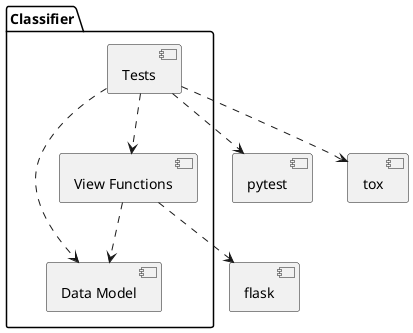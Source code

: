 @startuml
'development_view_1'

skinparam monochrome true
skinparam handwritten false
skinparam shadowing false

package "Classifier" {
  [View Functions]
  [Data Model]
  [Tests]
}

  [View Functions] ..> [flask]
  [Tests] ..> [pytest]
  [Tests] ..> [tox]
  [View Functions] ..> [Data Model]
  [Tests] ..> [Data Model]
  [Tests] ..> [View Functions]
@enduml

